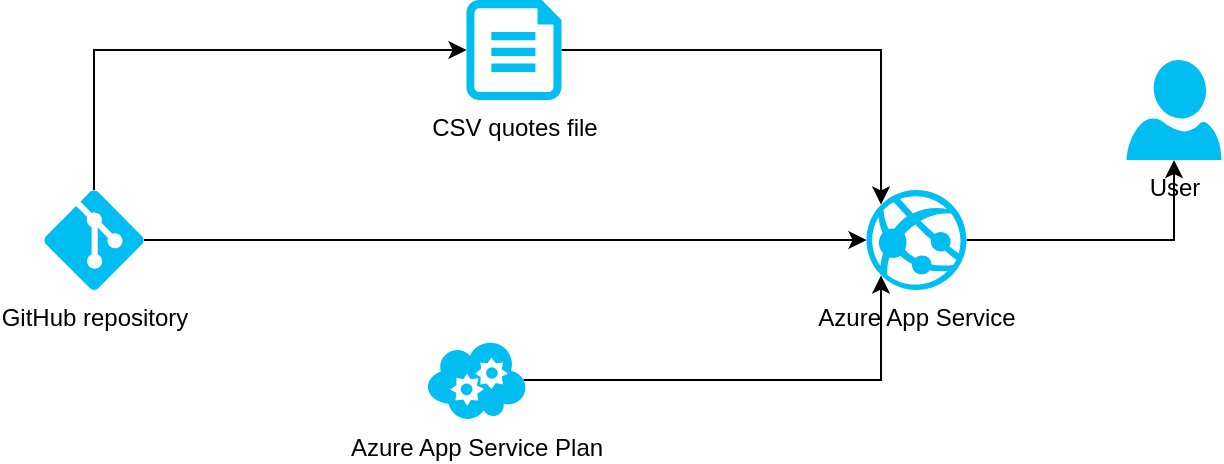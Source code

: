 <mxfile version="13.6.6" type="device"><diagram id="oTqHd90le-CzPyEte3-P" name="Page-1"><mxGraphModel dx="1038" dy="580" grid="0" gridSize="10" guides="1" tooltips="1" connect="1" arrows="1" fold="1" page="1" pageScale="1" pageWidth="850" pageHeight="400" math="0" shadow="0"><root><mxCell id="0"/><mxCell id="1" parent="0"/><mxCell id="190xmGUbXzY9RaJAM38b-4" value="User" style="verticalLabelPosition=bottom;html=1;verticalAlign=top;align=center;strokeColor=none;fillColor=#00BEF2;shape=mxgraph.azure.user;" vertex="1" parent="1"><mxGeometry x="661.25" y="112" width="47.5" height="50" as="geometry"/></mxCell><mxCell id="190xmGUbXzY9RaJAM38b-15" style="edgeStyle=orthogonalEdgeStyle;rounded=0;orthogonalLoop=1;jettySize=auto;html=1;exitX=1;exitY=0.5;exitDx=0;exitDy=0;exitPerimeter=0;entryX=0.145;entryY=0.145;entryDx=0;entryDy=0;entryPerimeter=0;" edge="1" parent="1" source="190xmGUbXzY9RaJAM38b-5" target="190xmGUbXzY9RaJAM38b-6"><mxGeometry relative="1" as="geometry"/></mxCell><mxCell id="190xmGUbXzY9RaJAM38b-5" value="CSV quotes file" style="verticalLabelPosition=bottom;html=1;verticalAlign=top;align=center;strokeColor=none;fillColor=#00BEF2;shape=mxgraph.azure.wadcfg_diagnostics_file;pointerEvents=1;" vertex="1" parent="1"><mxGeometry x="331.25" y="82" width="47.5" height="50" as="geometry"/></mxCell><mxCell id="190xmGUbXzY9RaJAM38b-14" style="edgeStyle=orthogonalEdgeStyle;rounded=0;orthogonalLoop=1;jettySize=auto;html=1;exitX=1;exitY=0.5;exitDx=0;exitDy=0;exitPerimeter=0;entryX=0.5;entryY=1;entryDx=0;entryDy=0;entryPerimeter=0;" edge="1" parent="1" source="190xmGUbXzY9RaJAM38b-6" target="190xmGUbXzY9RaJAM38b-4"><mxGeometry relative="1" as="geometry"><mxPoint x="671.25" y="282" as="targetPoint"/></mxGeometry></mxCell><mxCell id="190xmGUbXzY9RaJAM38b-6" value="Azure App Service" style="verticalLabelPosition=bottom;html=1;verticalAlign=top;align=center;strokeColor=none;fillColor=#00BEF2;shape=mxgraph.azure.azure_website;pointerEvents=1;" vertex="1" parent="1"><mxGeometry x="531.25" y="177" width="50" height="50" as="geometry"/></mxCell><mxCell id="190xmGUbXzY9RaJAM38b-13" style="edgeStyle=orthogonalEdgeStyle;rounded=0;orthogonalLoop=1;jettySize=auto;html=1;exitX=0.97;exitY=0.5;exitDx=0;exitDy=0;exitPerimeter=0;entryX=0.145;entryY=0.855;entryDx=0;entryDy=0;entryPerimeter=0;" edge="1" parent="1" source="190xmGUbXzY9RaJAM38b-8" target="190xmGUbXzY9RaJAM38b-6"><mxGeometry relative="1" as="geometry"/></mxCell><mxCell id="190xmGUbXzY9RaJAM38b-8" value="Azure App Service Plan" style="verticalLabelPosition=bottom;html=1;verticalAlign=top;align=center;strokeColor=none;fillColor=#00BEF2;shape=mxgraph.azure.cloud_service;" vertex="1" parent="1"><mxGeometry x="311.25" y="252" width="50" height="40" as="geometry"/></mxCell><mxCell id="190xmGUbXzY9RaJAM38b-10" style="edgeStyle=orthogonalEdgeStyle;rounded=0;orthogonalLoop=1;jettySize=auto;html=1;entryX=0;entryY=0.5;entryDx=0;entryDy=0;entryPerimeter=0;exitX=0.5;exitY=0;exitDx=0;exitDy=0;exitPerimeter=0;" edge="1" parent="1" source="190xmGUbXzY9RaJAM38b-9" target="190xmGUbXzY9RaJAM38b-5"><mxGeometry relative="1" as="geometry"><mxPoint x="255.25" y="212" as="sourcePoint"/><mxPoint x="281.25" y="182" as="targetPoint"/></mxGeometry></mxCell><mxCell id="190xmGUbXzY9RaJAM38b-12" style="edgeStyle=orthogonalEdgeStyle;rounded=0;orthogonalLoop=1;jettySize=auto;html=1;exitX=1;exitY=0.5;exitDx=0;exitDy=0;exitPerimeter=0;entryX=0;entryY=0.5;entryDx=0;entryDy=0;entryPerimeter=0;" edge="1" parent="1" source="190xmGUbXzY9RaJAM38b-9" target="190xmGUbXzY9RaJAM38b-6"><mxGeometry relative="1" as="geometry"><mxPoint x="332" y="157" as="targetPoint"/></mxGeometry></mxCell><mxCell id="190xmGUbXzY9RaJAM38b-9" value="GitHub repository" style="verticalLabelPosition=bottom;html=1;verticalAlign=top;align=center;strokeColor=none;fillColor=#00BEF2;shape=mxgraph.azure.git_repository;" vertex="1" parent="1"><mxGeometry x="120" y="177" width="50" height="50" as="geometry"/></mxCell></root></mxGraphModel></diagram></mxfile>